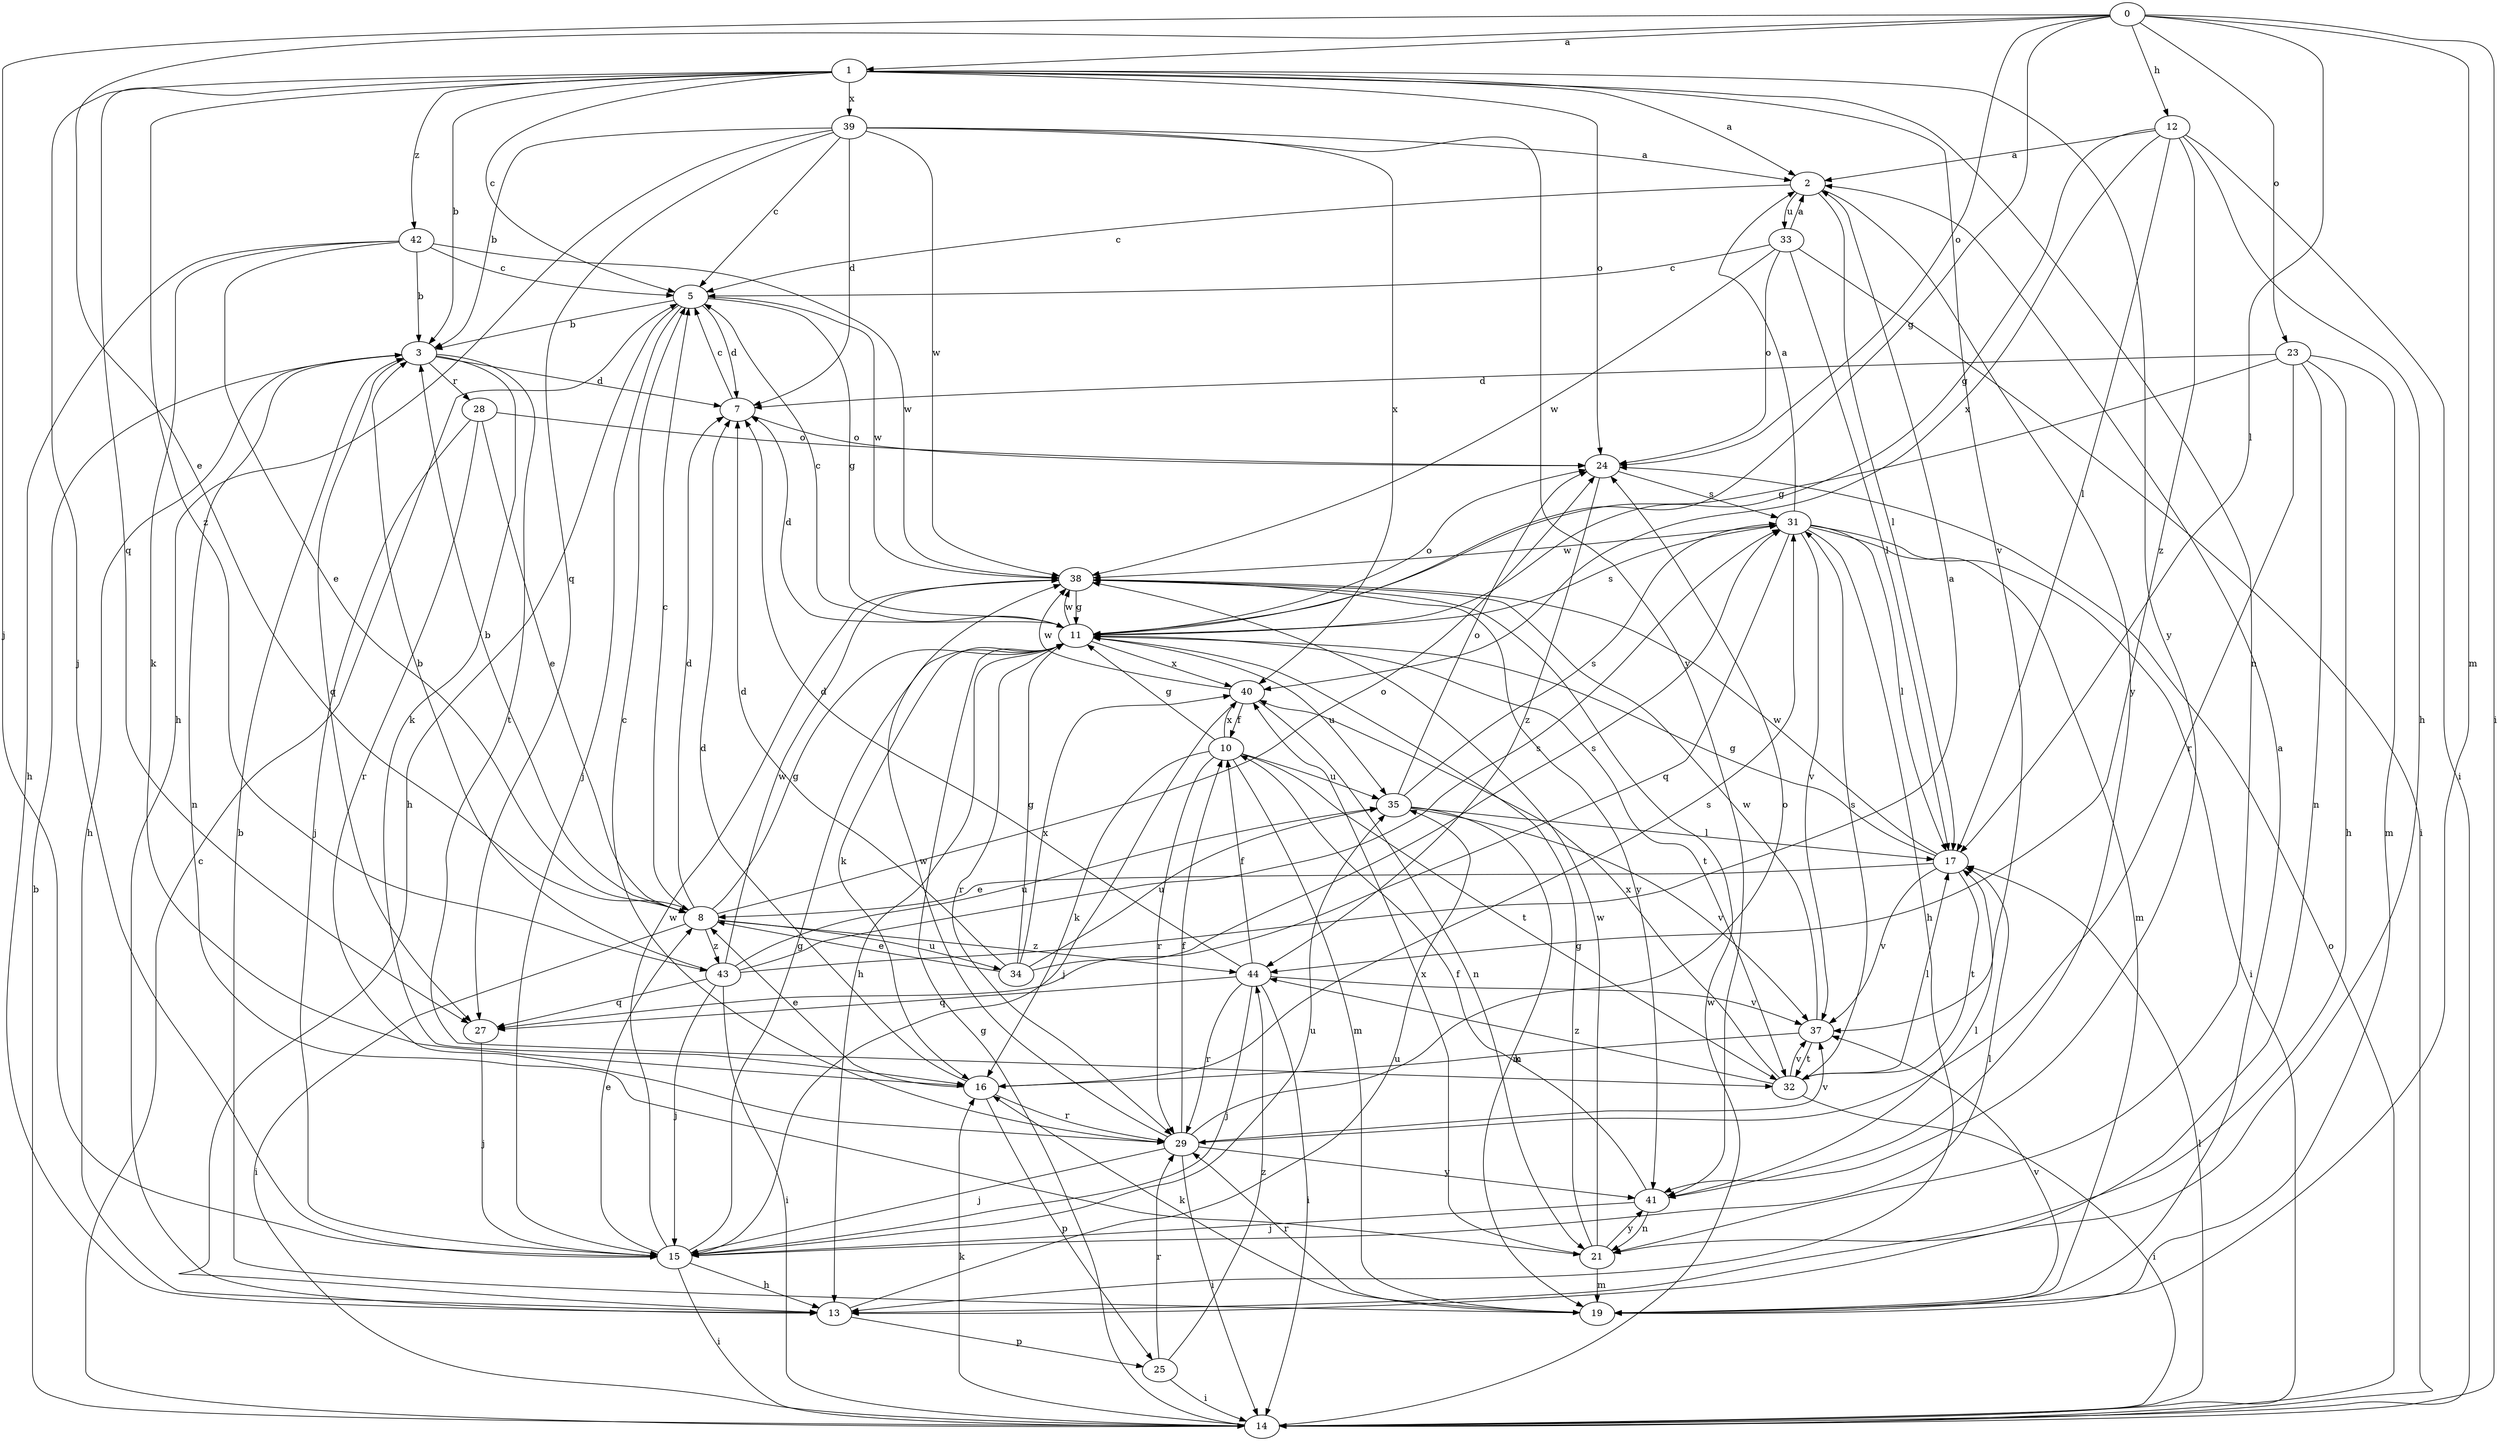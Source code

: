 strict digraph  {
0;
1;
2;
3;
5;
7;
8;
10;
11;
12;
13;
14;
15;
16;
17;
19;
21;
23;
24;
25;
27;
28;
29;
31;
32;
33;
34;
35;
37;
38;
39;
40;
41;
42;
43;
44;
0 -> 1  [label=a];
0 -> 8  [label=e];
0 -> 11  [label=g];
0 -> 12  [label=h];
0 -> 14  [label=i];
0 -> 15  [label=j];
0 -> 17  [label=l];
0 -> 19  [label=m];
0 -> 23  [label=o];
0 -> 24  [label=o];
1 -> 2  [label=a];
1 -> 3  [label=b];
1 -> 5  [label=c];
1 -> 15  [label=j];
1 -> 21  [label=n];
1 -> 24  [label=o];
1 -> 27  [label=q];
1 -> 37  [label=v];
1 -> 39  [label=x];
1 -> 41  [label=y];
1 -> 42  [label=z];
1 -> 43  [label=z];
2 -> 5  [label=c];
2 -> 17  [label=l];
2 -> 33  [label=u];
2 -> 41  [label=y];
3 -> 7  [label=d];
3 -> 13  [label=h];
3 -> 16  [label=k];
3 -> 21  [label=n];
3 -> 27  [label=q];
3 -> 28  [label=r];
3 -> 32  [label=t];
5 -> 3  [label=b];
5 -> 7  [label=d];
5 -> 11  [label=g];
5 -> 13  [label=h];
5 -> 15  [label=j];
5 -> 38  [label=w];
7 -> 5  [label=c];
7 -> 24  [label=o];
8 -> 3  [label=b];
8 -> 5  [label=c];
8 -> 7  [label=d];
8 -> 11  [label=g];
8 -> 14  [label=i];
8 -> 24  [label=o];
8 -> 34  [label=u];
8 -> 43  [label=z];
8 -> 44  [label=z];
10 -> 11  [label=g];
10 -> 16  [label=k];
10 -> 19  [label=m];
10 -> 29  [label=r];
10 -> 32  [label=t];
10 -> 35  [label=u];
10 -> 40  [label=x];
11 -> 5  [label=c];
11 -> 7  [label=d];
11 -> 13  [label=h];
11 -> 16  [label=k];
11 -> 24  [label=o];
11 -> 29  [label=r];
11 -> 31  [label=s];
11 -> 32  [label=t];
11 -> 35  [label=u];
11 -> 38  [label=w];
11 -> 40  [label=x];
12 -> 2  [label=a];
12 -> 11  [label=g];
12 -> 13  [label=h];
12 -> 14  [label=i];
12 -> 17  [label=l];
12 -> 40  [label=x];
12 -> 44  [label=z];
13 -> 25  [label=p];
13 -> 35  [label=u];
14 -> 3  [label=b];
14 -> 5  [label=c];
14 -> 11  [label=g];
14 -> 16  [label=k];
14 -> 17  [label=l];
14 -> 24  [label=o];
14 -> 38  [label=w];
15 -> 8  [label=e];
15 -> 11  [label=g];
15 -> 13  [label=h];
15 -> 14  [label=i];
15 -> 17  [label=l];
15 -> 35  [label=u];
15 -> 38  [label=w];
16 -> 7  [label=d];
16 -> 8  [label=e];
16 -> 25  [label=p];
16 -> 29  [label=r];
16 -> 31  [label=s];
17 -> 8  [label=e];
17 -> 11  [label=g];
17 -> 32  [label=t];
17 -> 37  [label=v];
17 -> 38  [label=w];
19 -> 2  [label=a];
19 -> 3  [label=b];
19 -> 16  [label=k];
19 -> 29  [label=r];
19 -> 37  [label=v];
21 -> 11  [label=g];
21 -> 19  [label=m];
21 -> 38  [label=w];
21 -> 40  [label=x];
21 -> 41  [label=y];
23 -> 7  [label=d];
23 -> 11  [label=g];
23 -> 13  [label=h];
23 -> 19  [label=m];
23 -> 21  [label=n];
23 -> 29  [label=r];
24 -> 31  [label=s];
24 -> 44  [label=z];
25 -> 14  [label=i];
25 -> 29  [label=r];
25 -> 44  [label=z];
27 -> 15  [label=j];
28 -> 8  [label=e];
28 -> 15  [label=j];
28 -> 24  [label=o];
28 -> 29  [label=r];
29 -> 5  [label=c];
29 -> 10  [label=f];
29 -> 14  [label=i];
29 -> 15  [label=j];
29 -> 24  [label=o];
29 -> 37  [label=v];
29 -> 38  [label=w];
29 -> 41  [label=y];
31 -> 2  [label=a];
31 -> 13  [label=h];
31 -> 14  [label=i];
31 -> 17  [label=l];
31 -> 19  [label=m];
31 -> 27  [label=q];
31 -> 37  [label=v];
31 -> 38  [label=w];
32 -> 14  [label=i];
32 -> 17  [label=l];
32 -> 31  [label=s];
32 -> 37  [label=v];
32 -> 40  [label=x];
32 -> 44  [label=z];
33 -> 2  [label=a];
33 -> 5  [label=c];
33 -> 14  [label=i];
33 -> 17  [label=l];
33 -> 24  [label=o];
33 -> 38  [label=w];
34 -> 7  [label=d];
34 -> 8  [label=e];
34 -> 11  [label=g];
34 -> 31  [label=s];
34 -> 35  [label=u];
34 -> 40  [label=x];
35 -> 17  [label=l];
35 -> 19  [label=m];
35 -> 24  [label=o];
35 -> 31  [label=s];
35 -> 37  [label=v];
37 -> 16  [label=k];
37 -> 32  [label=t];
37 -> 38  [label=w];
38 -> 11  [label=g];
38 -> 41  [label=y];
39 -> 2  [label=a];
39 -> 3  [label=b];
39 -> 5  [label=c];
39 -> 7  [label=d];
39 -> 13  [label=h];
39 -> 27  [label=q];
39 -> 38  [label=w];
39 -> 40  [label=x];
39 -> 41  [label=y];
40 -> 10  [label=f];
40 -> 15  [label=j];
40 -> 21  [label=n];
40 -> 38  [label=w];
41 -> 10  [label=f];
41 -> 15  [label=j];
41 -> 17  [label=l];
41 -> 21  [label=n];
42 -> 3  [label=b];
42 -> 5  [label=c];
42 -> 8  [label=e];
42 -> 13  [label=h];
42 -> 16  [label=k];
42 -> 38  [label=w];
43 -> 2  [label=a];
43 -> 3  [label=b];
43 -> 14  [label=i];
43 -> 15  [label=j];
43 -> 27  [label=q];
43 -> 31  [label=s];
43 -> 35  [label=u];
43 -> 38  [label=w];
44 -> 7  [label=d];
44 -> 10  [label=f];
44 -> 14  [label=i];
44 -> 15  [label=j];
44 -> 27  [label=q];
44 -> 29  [label=r];
44 -> 37  [label=v];
}
